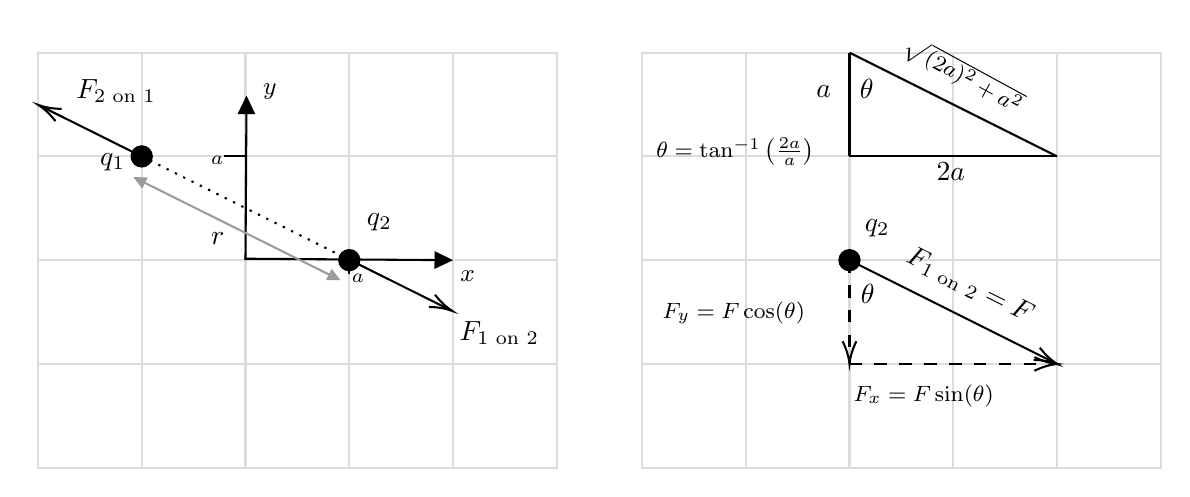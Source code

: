 

\tikzset{every picture/.style={line width=0.75pt}} %set default line width to 0.75pt        

\begin{tikzpicture}[x=0.75pt,y=0.75pt,yscale=-1,xscale=1]
%uncomment if require: \path (0,244); %set diagram left start at 0, and has height of 244

%Shape: Grid [id:dp2577101908265451] 
\draw  [draw opacity=0] (313.5,12) -- (563.5,12) -- (563.5,212) -- (313.5,212) -- cycle ; \draw  [color={rgb, 255:red, 220; green, 220; blue, 220 }  ,draw opacity=1 ] (363.5,12) -- (363.5,212)(413.5,12) -- (413.5,212)(463.5,12) -- (463.5,212)(513.5,12) -- (513.5,212) ; \draw  [color={rgb, 255:red, 220; green, 220; blue, 220 }  ,draw opacity=1 ] (313.5,62) -- (563.5,62)(313.5,112) -- (563.5,112)(313.5,162) -- (563.5,162) ; \draw  [color={rgb, 255:red, 220; green, 220; blue, 220 }  ,draw opacity=1 ] (313.5,12) -- (563.5,12) -- (563.5,212) -- (313.5,212) -- cycle ;
%Shape: Grid [id:dp10244472969798668] 
\draw  [draw opacity=0] (22.5,12) -- (272.5,12) -- (272.5,212) -- (22.5,212) -- cycle ; \draw  [color={rgb, 255:red, 220; green, 220; blue, 220 }  ,draw opacity=1 ] (72.5,12) -- (72.5,212)(122.5,12) -- (122.5,212)(172.5,12) -- (172.5,212)(222.5,12) -- (222.5,212) ; \draw  [color={rgb, 255:red, 220; green, 220; blue, 220 }  ,draw opacity=1 ] (22.5,62) -- (272.5,62)(22.5,112) -- (272.5,112)(22.5,162) -- (272.5,162) ; \draw  [color={rgb, 255:red, 220; green, 220; blue, 220 }  ,draw opacity=1 ] (22.5,12) -- (272.5,12) -- (272.5,212) -- (22.5,212) -- cycle ;
%Straight Lines [id:da9013664412764533] 
\draw    (122.5,112) -- (122.98,35.71) ;
\draw [shift={(123,32.71)}, rotate = 90.36] [fill={rgb, 255:red, 0; green, 0; blue, 0 }  ][line width=0.08]  [draw opacity=0] (8.93,-4.29) -- (0,0) -- (8.93,4.29) -- cycle    ;
%Straight Lines [id:da1656851577209575] 
\draw    (122,111.29) -- (219.5,111.98) ;
\draw [shift={(222.5,112)}, rotate = 180.41] [fill={rgb, 255:red, 0; green, 0; blue, 0 }  ][line width=0.08]  [draw opacity=0] (8.93,-4.29) -- (0,0) -- (8.93,4.29) -- cycle    ;
%Shape: Circle [id:dp8533312187758539] 
\draw  [fill={rgb, 255:red, 0; green, 0; blue, 0 }  ,fill opacity=1 ] (167.63,112) .. controls (167.63,109.31) and (169.81,107.13) .. (172.5,107.13) .. controls (175.19,107.13) and (177.37,109.31) .. (177.37,112) .. controls (177.37,114.69) and (175.19,116.87) .. (172.5,116.87) .. controls (169.81,116.87) and (167.63,114.69) .. (167.63,112) -- cycle ;
%Shape: Circle [id:dp39438946029884336] 
\draw  [fill={rgb, 255:red, 0; green, 0; blue, 0 }  ,fill opacity=1 ] (67.63,62) .. controls (67.63,59.31) and (69.81,57.13) .. (72.5,57.13) .. controls (75.19,57.13) and (77.37,59.31) .. (77.37,62) .. controls (77.37,64.69) and (75.19,66.87) .. (72.5,66.87) .. controls (69.81,66.87) and (67.63,64.69) .. (67.63,62) -- cycle ;
%Straight Lines [id:da136655403531857] 
\draw  [dash pattern={on 4.5pt off 4.5pt}]  (413.5,162) -- (511.5,162) ;
\draw [shift={(513.5,162)}, rotate = 180] [color={rgb, 255:red, 0; green, 0; blue, 0 }  ][line width=0.75]    (10.93,-3.29) .. controls (6.95,-1.4) and (3.31,-0.3) .. (0,0) .. controls (3.31,0.3) and (6.95,1.4) .. (10.93,3.29)   ;
%Straight Lines [id:da2779823546963278] 
\draw  [dash pattern={on 4.5pt off 4.5pt}]  (413.5,112) -- (413.5,160) ;
\draw [shift={(413.5,162)}, rotate = 270] [color={rgb, 255:red, 0; green, 0; blue, 0 }  ][line width=0.75]    (10.93,-3.29) .. controls (6.95,-1.4) and (3.31,-0.3) .. (0,0) .. controls (3.31,0.3) and (6.95,1.4) .. (10.93,3.29)   ;
%Straight Lines [id:da33332385892304917] 
\draw    (172.25,118.64) -- (172.25,111.64) ;
%Straight Lines [id:da6065360946678762] 
\draw    (112,62) -- (122.5,62) ;
%Straight Lines [id:da542890223172384] 
\draw  [dash pattern={on 0.84pt off 2.51pt}]  (72.5,62) -- (172.25,111.64) ;
%Straight Lines [id:da6108635132526137] 
\draw [color={rgb, 255:red, 155; green, 155; blue, 155 }  ,draw opacity=1 ]   (71.19,73.34) -- (165.56,120.31) ;
\draw [shift={(168.25,121.64)}, rotate = 206.46] [fill={rgb, 255:red, 155; green, 155; blue, 155 }  ,fill opacity=1 ][line width=0.08]  [draw opacity=0] (6.25,-3) -- (0,0) -- (6.25,3) -- cycle    ;
\draw [shift={(68.5,72)}, rotate = 26.46] [fill={rgb, 255:red, 155; green, 155; blue, 155 }  ,fill opacity=1 ][line width=0.08]  [draw opacity=0] (6.25,-3) -- (0,0) -- (6.25,3) -- cycle    ;
%Straight Lines [id:da9539646965792714] 
\draw    (72.5,62) -- (24.42,38.07) ;
\draw [shift={(22.63,37.18)}, rotate = 26.46] [color={rgb, 255:red, 0; green, 0; blue, 0 }  ][line width=0.75]    (10.93,-3.29) .. controls (6.95,-1.4) and (3.31,-0.3) .. (0,0) .. controls (3.31,0.3) and (6.95,1.4) .. (10.93,3.29)   ;
%Straight Lines [id:da776994428945994] 
\draw    (413.5,112) -- (511.71,161.11) ;
\draw [shift={(513.5,162)}, rotate = 206.57] [color={rgb, 255:red, 0; green, 0; blue, 0 }  ][line width=0.75]    (10.93,-3.29) .. controls (6.95,-1.4) and (3.31,-0.3) .. (0,0) .. controls (3.31,0.3) and (6.95,1.4) .. (10.93,3.29)   ;
%Shape: Circle [id:dp8888460180413373] 
\draw  [fill={rgb, 255:red, 0; green, 0; blue, 0 }  ,fill opacity=1 ] (408.63,112) .. controls (408.63,109.31) and (410.81,107.13) .. (413.5,107.13) .. controls (416.19,107.13) and (418.37,109.31) .. (418.37,112) .. controls (418.37,114.69) and (416.19,116.87) .. (413.5,116.87) .. controls (410.81,116.87) and (408.63,114.69) .. (408.63,112) -- cycle ;
%Straight Lines [id:da7357764957591346] 
\draw    (220.33,135.57) -- (172.25,111.64) ;
\draw [shift={(222.12,136.46)}, rotate = 206.46] [color={rgb, 255:red, 0; green, 0; blue, 0 }  ][line width=0.75]    (10.93,-3.29) .. controls (6.95,-1.4) and (3.31,-0.3) .. (0,0) .. controls (3.31,0.3) and (6.95,1.4) .. (10.93,3.29)   ;
%Straight Lines [id:da027494710334365458] 
\draw    (413.5,12) -- (513.5,62) ;
%Straight Lines [id:da8224881188306552] 
\draw    (413.5,12) -- (413.5,62) ;
%Straight Lines [id:da975774904850317] 
\draw    (413.5,62) -- (513.5,62) ;

% Text Node
\draw (129.5,25.4) node [anchor=north west][inner sep=0.75pt]  [font=\small]  {$y$};
% Text Node
\draw (224.5,115.4) node [anchor=north west][inner sep=0.75pt]  [font=\small]  {$x$};
% Text Node
\draw (224.12,139.86) node [anchor=north west][inner sep=0.75pt]    {$F_{\text{1 on 2}}$};
% Text Node
\draw (179.5,88) node [anchor=north west][inner sep=0.75pt]   [align=left] {$\displaystyle q_{2}$};
% Text Node
\draw (414,170.4) node [anchor=north west][inner sep=0.75pt]  [font=\footnotesize]  {$F_{x} =F\sin (\theta )$};
% Text Node
\draw (322,130.4) node [anchor=north west][inner sep=0.75pt]  [font=\footnotesize]  {$F_{y} =F\cos (\theta )$};
% Text Node
\draw (172.25,117.04) node [anchor=north west][inner sep=0.75pt]  [font=\scriptsize]  {$a$};
% Text Node
\draw (104.5,60.4) node [anchor=north west][inner sep=0.75pt]  [font=\scriptsize]  {$a$};
% Text Node
\draw (104.5,97) node [anchor=north west][inner sep=0.75pt]   [align=left] {$\displaystyle r$};
% Text Node
\draw (39.5,23.4) node [anchor=north west][inner sep=0.75pt]    {$F_{\text{2 on 1}}$};
% Text Node
\draw (51,59) node [anchor=north west][inner sep=0.75pt]   [align=left] {$\displaystyle q_{1}$};
% Text Node
\draw (419.37,91) node [anchor=north west][inner sep=0.75pt]   [align=left] {$\displaystyle q_{2}$};
% Text Node
\draw (443.76,102.48) node [anchor=north west][inner sep=0.75pt]  [rotate=-26.6]  {$F_{\text{1 on 2}} =F$};
% Text Node
\draw (454,63.4) node [anchor=north west][inner sep=0.75pt]    {$2a$};
% Text Node
\draw (396,26.4) node [anchor=north west][inner sep=0.75pt]    {$a$};
% Text Node
\draw (417,23.4) node [anchor=north west][inner sep=0.75pt]    {$\theta $};
% Text Node
\draw (417.5,122.27) node [anchor=north west][inner sep=0.75pt]    {$\theta $};
% Text Node
\draw (319,51.4) node [anchor=north west][inner sep=0.75pt]  [font=\footnotesize]  {$\theta =\tan^{-1}\left(\frac{2a}{a}\right)$};
% Text Node
\draw (443.42,0.48) node [anchor=north west][inner sep=0.75pt]  [font=\footnotesize,rotate=-28.54]  {$\sqrt{( 2a)^{2} +a^{2}}$};


\end{tikzpicture}
